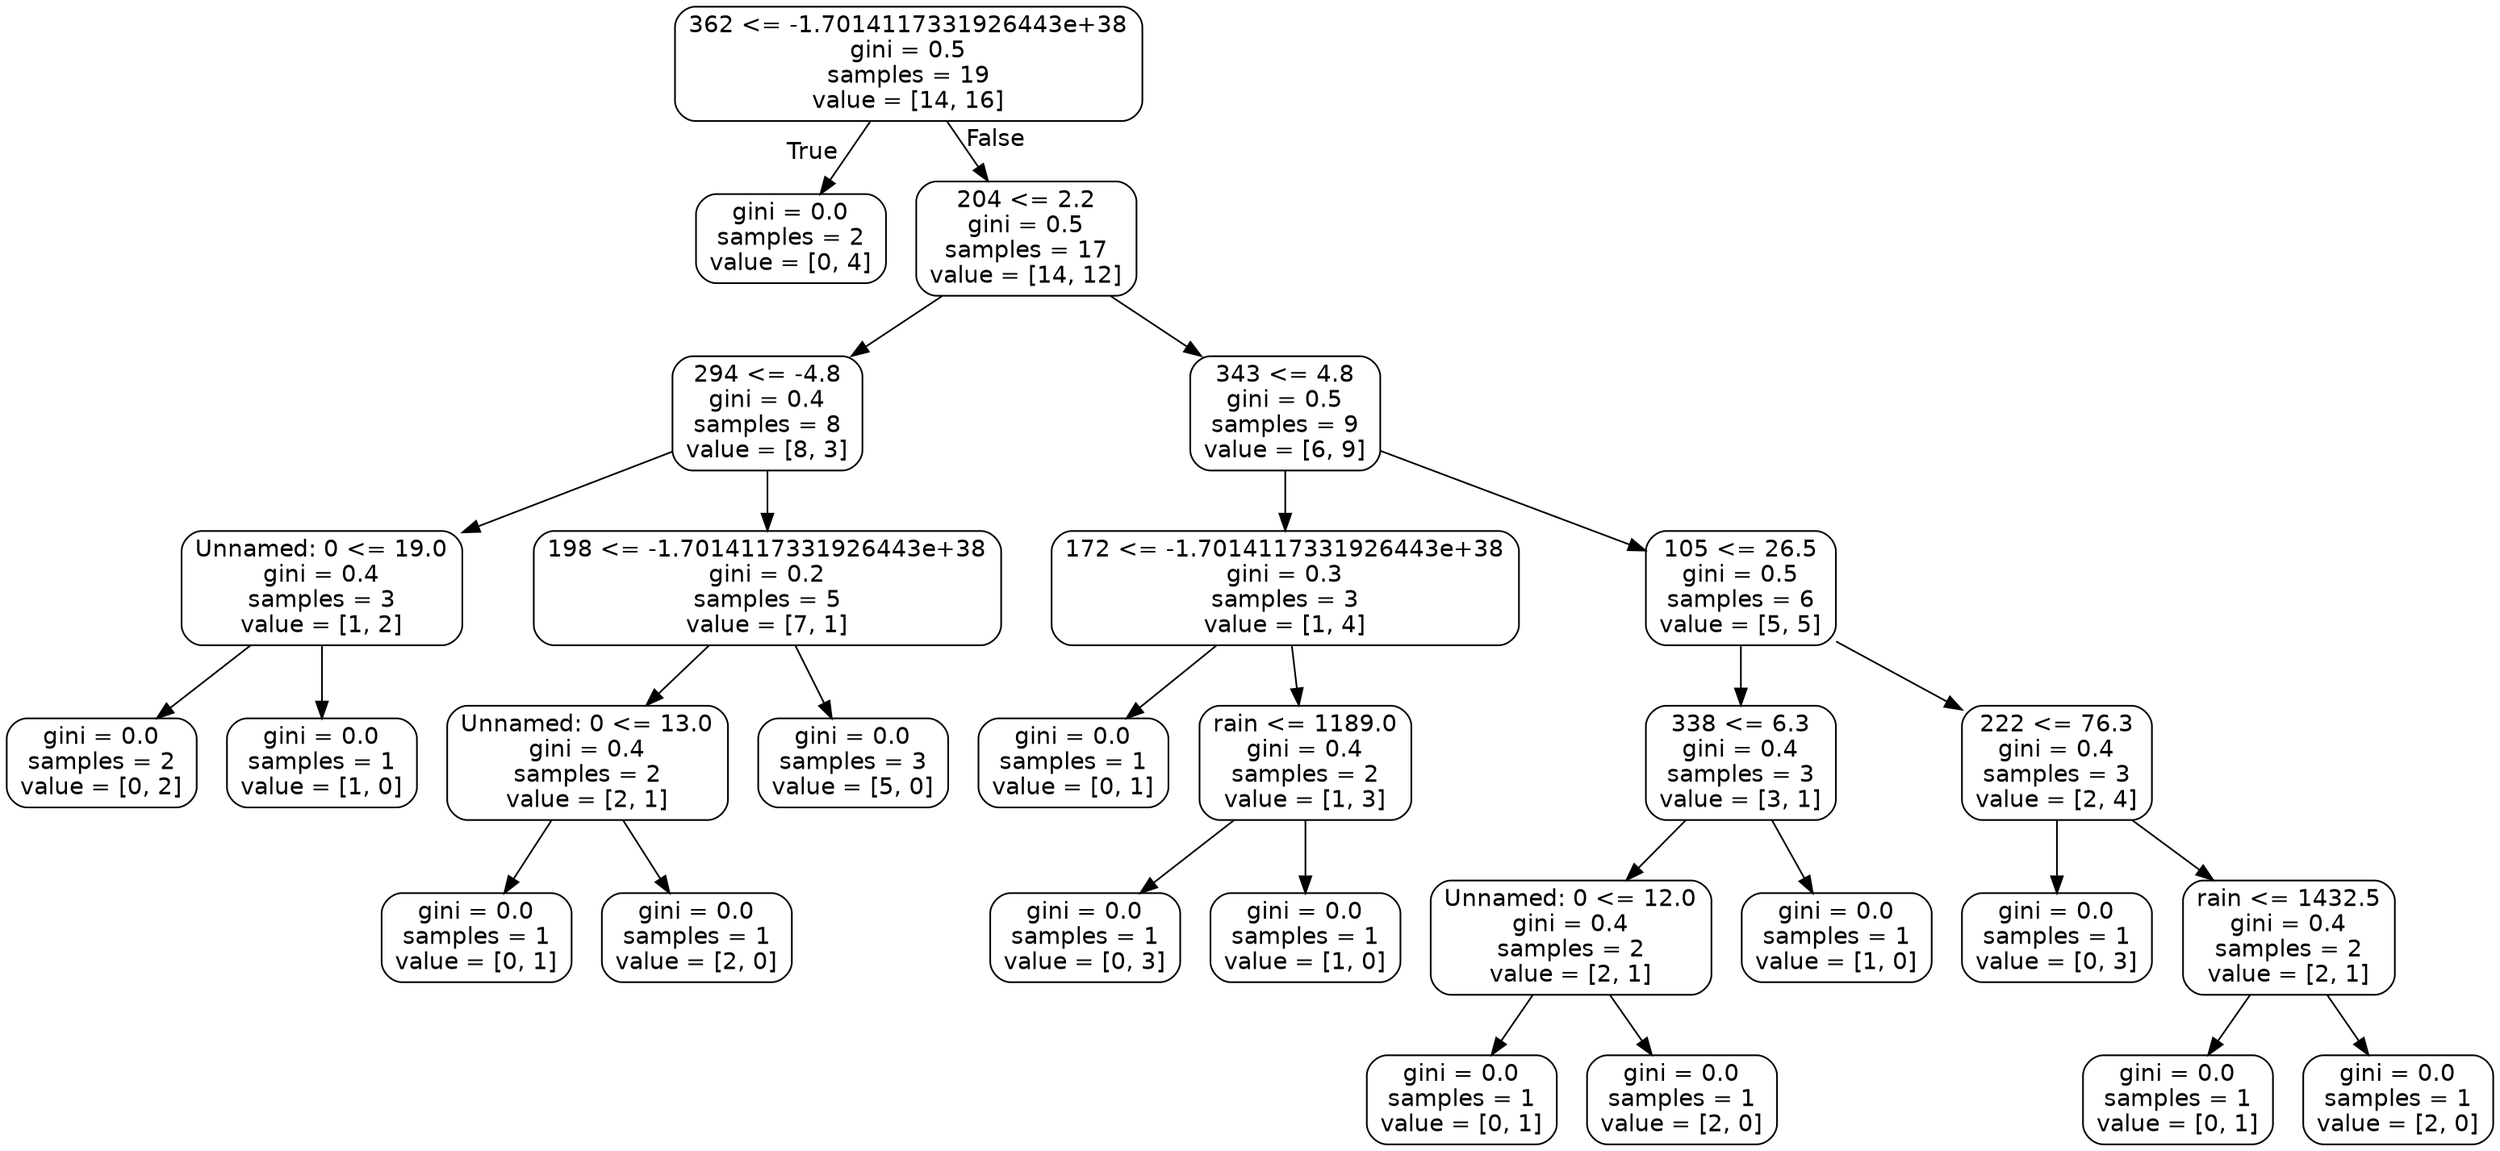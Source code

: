 digraph Tree {
node [shape=box, style="rounded", color="black", fontname=helvetica] ;
edge [fontname=helvetica] ;
0 [label="362 <= -1.7014117331926443e+38\ngini = 0.5\nsamples = 19\nvalue = [14, 16]"] ;
1 [label="gini = 0.0\nsamples = 2\nvalue = [0, 4]"] ;
0 -> 1 [labeldistance=2.5, labelangle=45, headlabel="True"] ;
2 [label="204 <= 2.2\ngini = 0.5\nsamples = 17\nvalue = [14, 12]"] ;
0 -> 2 [labeldistance=2.5, labelangle=-45, headlabel="False"] ;
3 [label="294 <= -4.8\ngini = 0.4\nsamples = 8\nvalue = [8, 3]"] ;
2 -> 3 ;
4 [label="Unnamed: 0 <= 19.0\ngini = 0.4\nsamples = 3\nvalue = [1, 2]"] ;
3 -> 4 ;
5 [label="gini = 0.0\nsamples = 2\nvalue = [0, 2]"] ;
4 -> 5 ;
6 [label="gini = 0.0\nsamples = 1\nvalue = [1, 0]"] ;
4 -> 6 ;
7 [label="198 <= -1.7014117331926443e+38\ngini = 0.2\nsamples = 5\nvalue = [7, 1]"] ;
3 -> 7 ;
8 [label="Unnamed: 0 <= 13.0\ngini = 0.4\nsamples = 2\nvalue = [2, 1]"] ;
7 -> 8 ;
9 [label="gini = 0.0\nsamples = 1\nvalue = [0, 1]"] ;
8 -> 9 ;
10 [label="gini = 0.0\nsamples = 1\nvalue = [2, 0]"] ;
8 -> 10 ;
11 [label="gini = 0.0\nsamples = 3\nvalue = [5, 0]"] ;
7 -> 11 ;
12 [label="343 <= 4.8\ngini = 0.5\nsamples = 9\nvalue = [6, 9]"] ;
2 -> 12 ;
13 [label="172 <= -1.7014117331926443e+38\ngini = 0.3\nsamples = 3\nvalue = [1, 4]"] ;
12 -> 13 ;
14 [label="gini = 0.0\nsamples = 1\nvalue = [0, 1]"] ;
13 -> 14 ;
15 [label="rain <= 1189.0\ngini = 0.4\nsamples = 2\nvalue = [1, 3]"] ;
13 -> 15 ;
16 [label="gini = 0.0\nsamples = 1\nvalue = [0, 3]"] ;
15 -> 16 ;
17 [label="gini = 0.0\nsamples = 1\nvalue = [1, 0]"] ;
15 -> 17 ;
18 [label="105 <= 26.5\ngini = 0.5\nsamples = 6\nvalue = [5, 5]"] ;
12 -> 18 ;
19 [label="338 <= 6.3\ngini = 0.4\nsamples = 3\nvalue = [3, 1]"] ;
18 -> 19 ;
20 [label="Unnamed: 0 <= 12.0\ngini = 0.4\nsamples = 2\nvalue = [2, 1]"] ;
19 -> 20 ;
21 [label="gini = 0.0\nsamples = 1\nvalue = [0, 1]"] ;
20 -> 21 ;
22 [label="gini = 0.0\nsamples = 1\nvalue = [2, 0]"] ;
20 -> 22 ;
23 [label="gini = 0.0\nsamples = 1\nvalue = [1, 0]"] ;
19 -> 23 ;
24 [label="222 <= 76.3\ngini = 0.4\nsamples = 3\nvalue = [2, 4]"] ;
18 -> 24 ;
25 [label="gini = 0.0\nsamples = 1\nvalue = [0, 3]"] ;
24 -> 25 ;
26 [label="rain <= 1432.5\ngini = 0.4\nsamples = 2\nvalue = [2, 1]"] ;
24 -> 26 ;
27 [label="gini = 0.0\nsamples = 1\nvalue = [0, 1]"] ;
26 -> 27 ;
28 [label="gini = 0.0\nsamples = 1\nvalue = [2, 0]"] ;
26 -> 28 ;
}